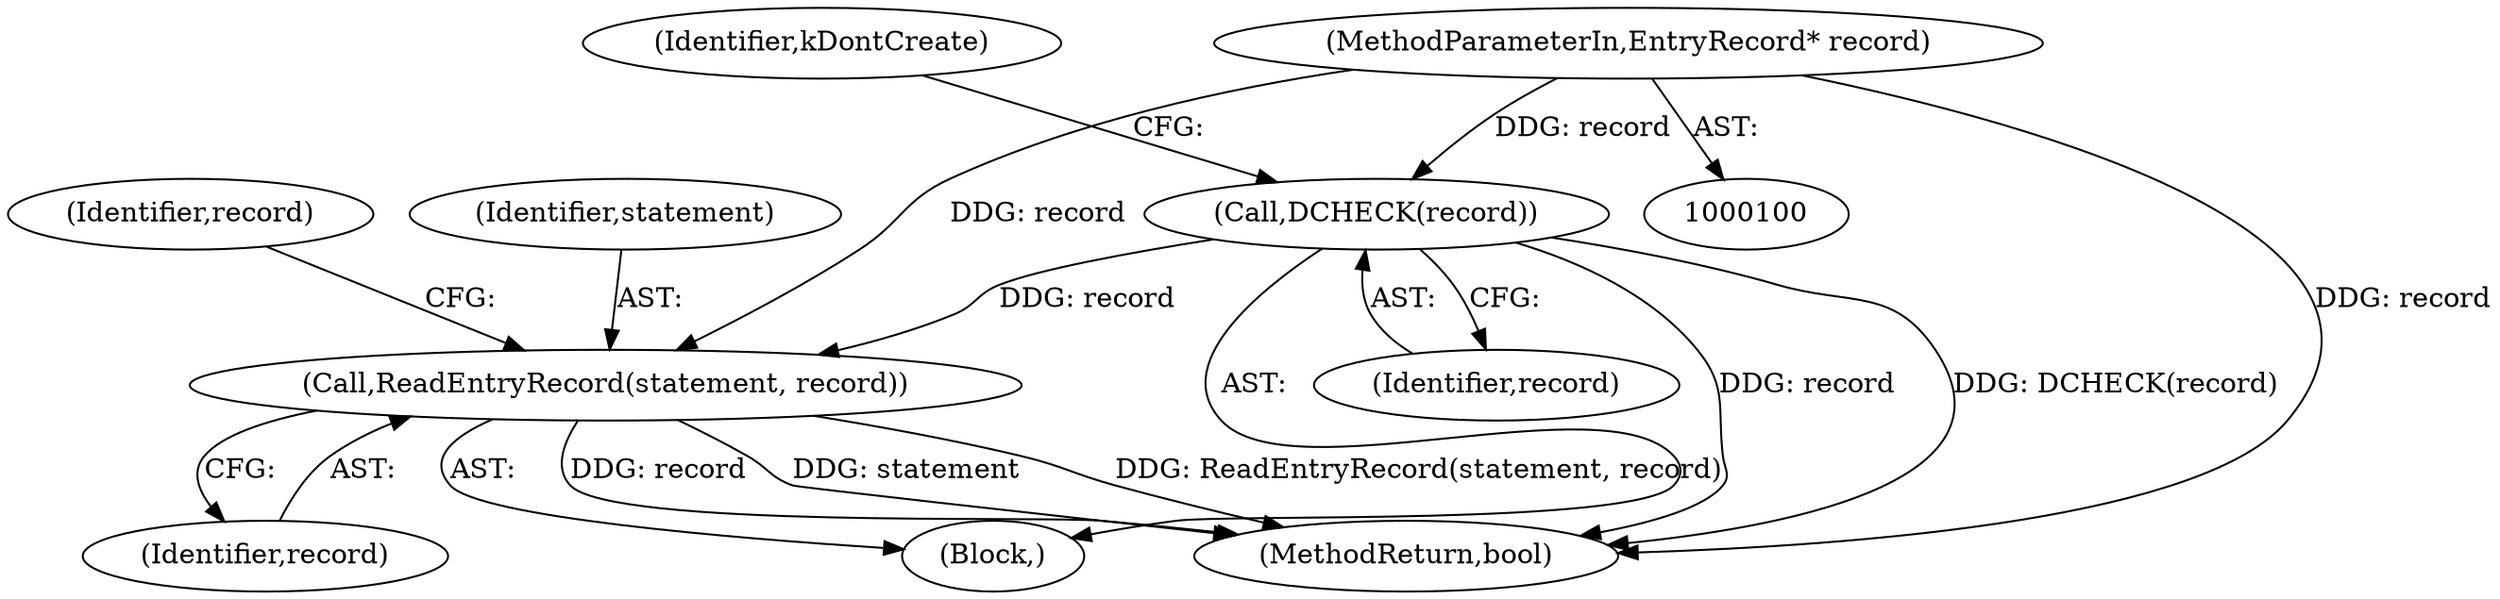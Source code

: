 digraph "0_Chrome_04aaacb936a08d70862d6d9d7e8354721ae46be8_9@pointer" {
"1000103" [label="(MethodParameterIn,EntryRecord* record)"];
"1000105" [label="(Call,DCHECK(record))"];
"1000129" [label="(Call,ReadEntryRecord(statement, record))"];
"1000129" [label="(Call,ReadEntryRecord(statement, record))"];
"1000135" [label="(Identifier,record)"];
"1000146" [label="(MethodReturn,bool)"];
"1000104" [label="(Block,)"];
"1000130" [label="(Identifier,statement)"];
"1000105" [label="(Call,DCHECK(record))"];
"1000110" [label="(Identifier,kDontCreate)"];
"1000103" [label="(MethodParameterIn,EntryRecord* record)"];
"1000106" [label="(Identifier,record)"];
"1000131" [label="(Identifier,record)"];
"1000103" -> "1000100"  [label="AST: "];
"1000103" -> "1000146"  [label="DDG: record"];
"1000103" -> "1000105"  [label="DDG: record"];
"1000103" -> "1000129"  [label="DDG: record"];
"1000105" -> "1000104"  [label="AST: "];
"1000105" -> "1000106"  [label="CFG: "];
"1000106" -> "1000105"  [label="AST: "];
"1000110" -> "1000105"  [label="CFG: "];
"1000105" -> "1000146"  [label="DDG: DCHECK(record)"];
"1000105" -> "1000146"  [label="DDG: record"];
"1000105" -> "1000129"  [label="DDG: record"];
"1000129" -> "1000104"  [label="AST: "];
"1000129" -> "1000131"  [label="CFG: "];
"1000130" -> "1000129"  [label="AST: "];
"1000131" -> "1000129"  [label="AST: "];
"1000135" -> "1000129"  [label="CFG: "];
"1000129" -> "1000146"  [label="DDG: record"];
"1000129" -> "1000146"  [label="DDG: statement"];
"1000129" -> "1000146"  [label="DDG: ReadEntryRecord(statement, record)"];
}
